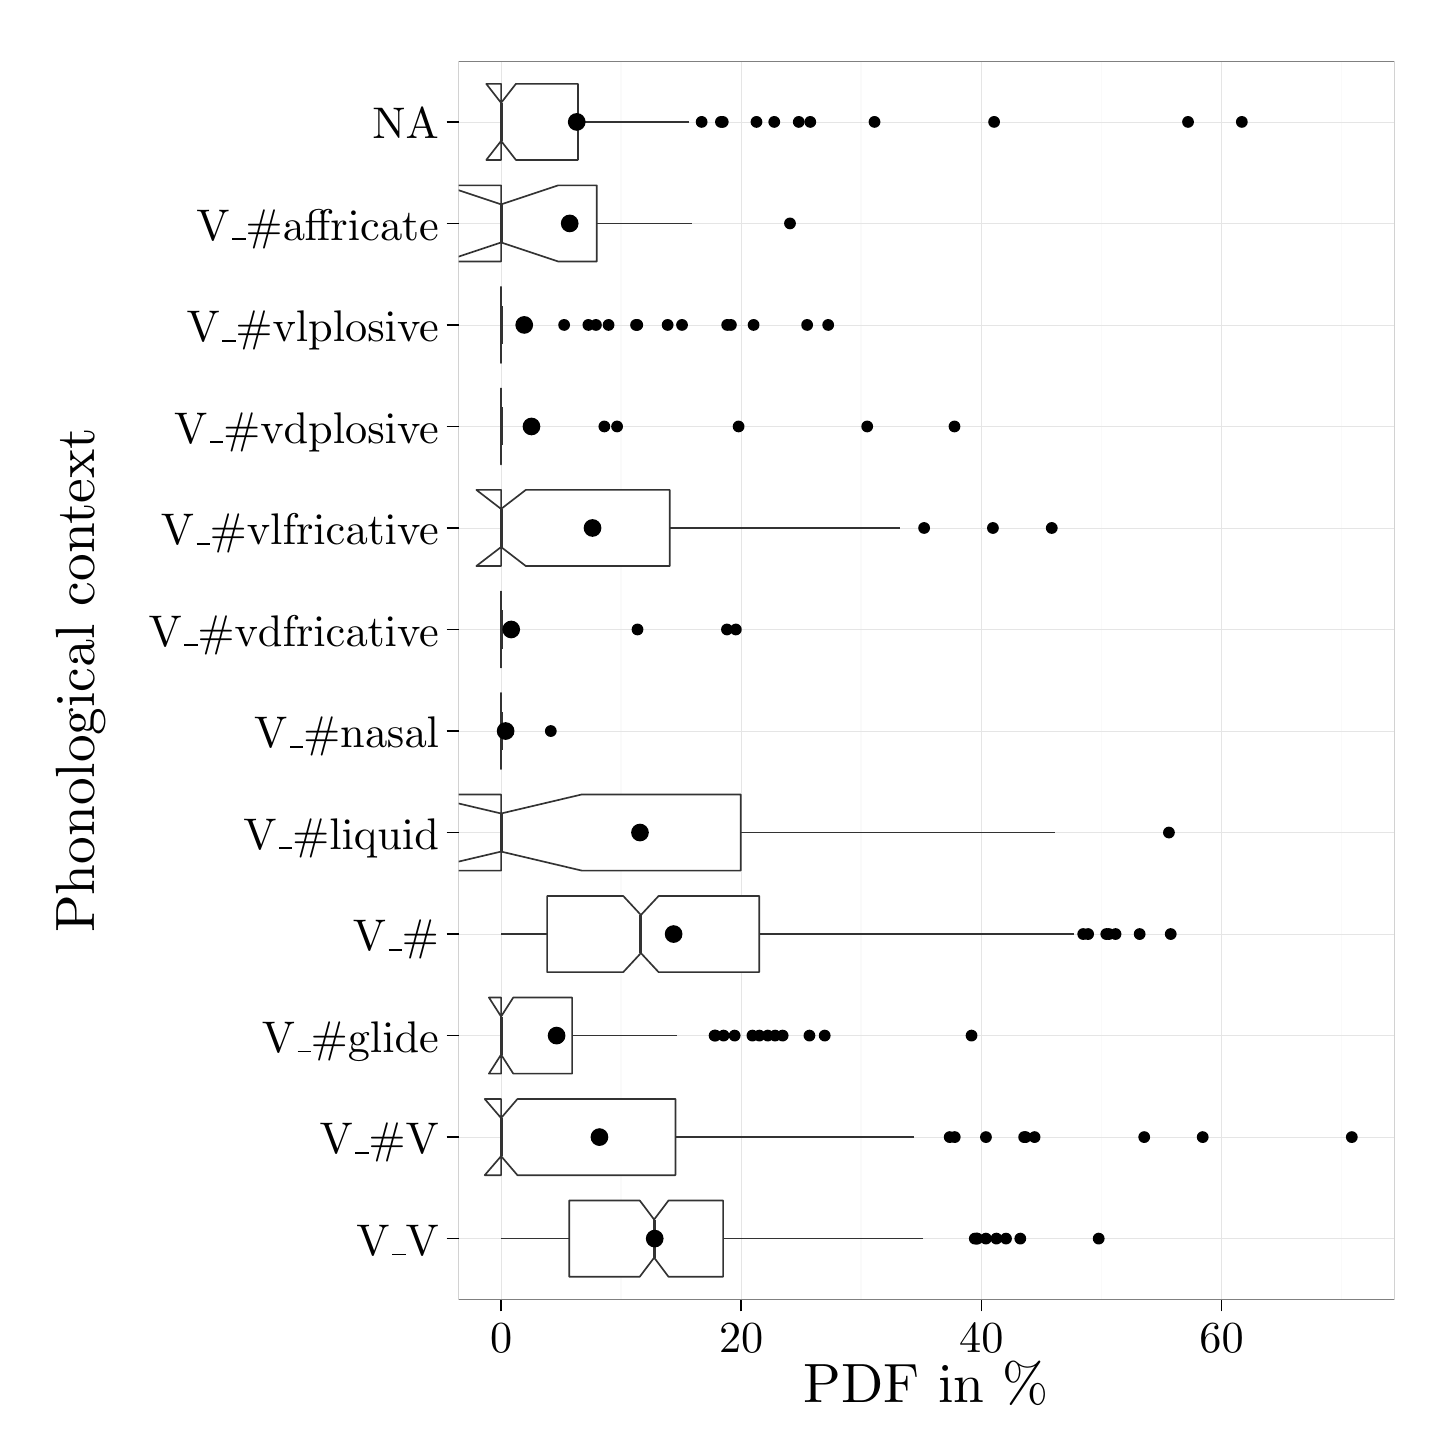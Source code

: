 % Created by tikzDevice version 0.8.1 on 2016-02-09 02:16:16
% !TEX encoding = UTF-8 Unicode
\begin{tikzpicture}[x=1pt,y=1pt]
\definecolor{fillColor}{RGB}{255,255,255}
\path[use as bounding box,fill=fillColor,fill opacity=0.00] (0,0) rectangle (505.89,505.89);
\begin{scope}
\path[clip] (  0.00,  0.00) rectangle (505.89,505.89);
\definecolor{drawColor}{RGB}{255,255,255}
\definecolor{fillColor}{RGB}{255,255,255}

\path[draw=drawColor,line width= 0.6pt,line join=round,line cap=round,fill=fillColor] (  0.00, -0.00) rectangle (505.89,505.89);
\end{scope}
\begin{scope}
\path[clip] (155.70, 46.31) rectangle (493.85,493.84);
\definecolor{fillColor}{RGB}{255,255,255}

\path[fill=fillColor] (155.70, 46.31) rectangle (493.85,493.84);
\definecolor{drawColor}{gray}{0.98}

\path[draw=drawColor,line width= 0.6pt,line join=round] (214.46, 46.31) --
	(214.46,493.84);

\path[draw=drawColor,line width= 0.6pt,line join=round] (301.23, 46.31) --
	(301.23,493.84);

\path[draw=drawColor,line width= 0.6pt,line join=round] (388.01, 46.31) --
	(388.01,493.84);

\path[draw=drawColor,line width= 0.6pt,line join=round] (474.79, 46.31) --
	(474.79,493.84);
\definecolor{drawColor}{gray}{0.90}

\path[draw=drawColor,line width= 0.2pt,line join=round] (155.70, 68.32) --
	(493.85, 68.32);

\path[draw=drawColor,line width= 0.2pt,line join=round] (155.70,105.00) --
	(493.85,105.00);

\path[draw=drawColor,line width= 0.2pt,line join=round] (155.70,141.68) --
	(493.85,141.68);

\path[draw=drawColor,line width= 0.2pt,line join=round] (155.70,178.37) --
	(493.85,178.37);

\path[draw=drawColor,line width= 0.2pt,line join=round] (155.70,215.05) --
	(493.85,215.05);

\path[draw=drawColor,line width= 0.2pt,line join=round] (155.70,251.73) --
	(493.85,251.73);

\path[draw=drawColor,line width= 0.2pt,line join=round] (155.70,288.42) --
	(493.85,288.42);

\path[draw=drawColor,line width= 0.2pt,line join=round] (155.70,325.10) --
	(493.85,325.10);

\path[draw=drawColor,line width= 0.2pt,line join=round] (155.70,361.78) --
	(493.85,361.78);

\path[draw=drawColor,line width= 0.2pt,line join=round] (155.70,398.47) --
	(493.85,398.47);

\path[draw=drawColor,line width= 0.2pt,line join=round] (155.70,435.15) --
	(493.85,435.15);

\path[draw=drawColor,line width= 0.2pt,line join=round] (155.70,471.83) --
	(493.85,471.83);

\path[draw=drawColor,line width= 0.2pt,line join=round] (171.07, 46.31) --
	(171.07,493.84);

\path[draw=drawColor,line width= 0.2pt,line join=round] (257.84, 46.31) --
	(257.84,493.84);

\path[draw=drawColor,line width= 0.2pt,line join=round] (344.62, 46.31) --
	(344.62,493.84);

\path[draw=drawColor,line width= 0.2pt,line join=round] (431.40, 46.31) --
	(431.40,493.84);
\definecolor{fillColor}{RGB}{0,0,0}

\path[fill=fillColor] (346.27, 68.32) circle (  2.13);

\path[fill=fillColor] (342.93, 68.32) circle (  2.13);

\path[fill=fillColor] (358.68, 68.32) circle (  2.13);

\path[fill=fillColor] (342.24, 68.32) circle (  2.13);

\path[fill=fillColor] (343.15, 68.32) circle (  2.13);

\path[fill=fillColor] (350.04, 68.32) circle (  2.13);

\path[fill=fillColor] (387.01, 68.32) circle (  2.13);

\path[fill=fillColor] (353.52, 68.32) circle (  2.13);
\definecolor{drawColor}{gray}{0.20}

\path[draw=drawColor,line width= 0.6pt,line join=round] (251.30, 68.32) -- (323.62, 68.32);

\path[draw=drawColor,line width= 0.6pt,line join=round] (195.67, 68.32) -- (171.07, 68.32);
\definecolor{fillColor}{RGB}{255,255,255}

\path[draw=drawColor,line width= 0.6pt,line join=round,line cap=round,fill=fillColor] (251.30, 54.56) --
	(231.55, 54.56) --
	(226.37, 61.44) --
	(221.19, 54.56) --
	(195.67, 54.56) --
	(195.67, 82.07) --
	(221.19, 82.07) --
	(226.37, 75.20) --
	(231.55, 82.07) --
	(251.30, 82.07) --
	(251.30, 54.56) --
	cycle;

\path[draw=drawColor,line width= 1.1pt,line join=round] (226.37, 61.44) -- (226.37, 75.20);
\definecolor{fillColor}{RGB}{0,0,0}

\path[fill=fillColor] (334.99,105.00) circle (  2.13);

\path[fill=fillColor] (403.46,105.00) circle (  2.13);

\path[fill=fillColor] (478.47,105.00) circle (  2.13);

\path[fill=fillColor] (360.59,105.00) circle (  2.13);

\path[fill=fillColor] (346.27,105.00) circle (  2.13);

\path[fill=fillColor] (424.59,105.00) circle (  2.13);

\path[fill=fillColor] (333.17,105.00) circle (  2.13);

\path[fill=fillColor] (360.07,105.00) circle (  2.13);

\path[fill=fillColor] (363.84,105.00) circle (  2.13);

\path[draw=drawColor,line width= 0.6pt,line join=round] (234.07,105.00) -- (320.24,105.00);

\path[draw=drawColor,line width= 0.6pt,line join=round] (171.07,105.00) -- (171.07,105.00);
\definecolor{fillColor}{RGB}{255,255,255}

\path[draw=drawColor,line width= 0.6pt,line join=round,line cap=round,fill=fillColor] (234.07, 91.24) --
	(176.97, 91.24) --
	(171.07, 98.12) --
	(165.16, 91.24) --
	(171.07, 91.24) --
	(171.07,118.76) --
	(165.16,118.76) --
	(171.07,111.88) --
	(176.97,118.76) --
	(234.07,118.76) --
	(234.07, 91.24) --
	cycle;

\path[draw=drawColor,line width= 1.1pt,line join=round] (171.07, 98.12) -- (171.07,111.88);
\definecolor{fillColor}{RGB}{0,0,0}

\path[fill=fillColor] (255.46,141.68) circle (  2.13);

\path[fill=fillColor] (251.47,141.68) circle (  2.13);

\path[fill=fillColor] (248.21,141.68) circle (  2.13);

\path[fill=fillColor] (248.52,141.68) circle (  2.13);

\path[fill=fillColor] (341.06,141.68) circle (  2.13);

\path[fill=fillColor] (272.81,141.68) circle (  2.13);

\path[fill=fillColor] (288.00,141.68) circle (  2.13);

\path[fill=fillColor] (282.49,141.68) circle (  2.13);

\path[fill=fillColor] (270.08,141.68) circle (  2.13);

\path[fill=fillColor] (267.43,141.68) circle (  2.13);

\path[fill=fillColor] (264.40,141.68) circle (  2.13);

\path[fill=fillColor] (261.88,141.68) circle (  2.13);

\path[draw=drawColor,line width= 0.6pt,line join=round] (196.75,141.68) -- (234.46,141.68);

\path[draw=drawColor,line width= 0.6pt,line join=round] (171.07,141.68) -- (171.07,141.68);
\definecolor{fillColor}{RGB}{255,255,255}

\path[draw=drawColor,line width= 0.6pt,line join=round,line cap=round,fill=fillColor] (196.75,127.93) --
	(175.47,127.93) --
	(171.07,134.81) --
	(166.67,127.93) --
	(171.07,127.93) --
	(171.07,155.44) --
	(166.67,155.44) --
	(171.07,148.56) --
	(175.47,155.44) --
	(196.75,155.44) --
	(196.75,127.93) --
	cycle;

\path[draw=drawColor,line width= 1.1pt,line join=round] (171.07,134.81) -- (171.07,148.56);
\definecolor{fillColor}{RGB}{0,0,0}

\path[fill=fillColor] (389.75,178.37) circle (  2.13);

\path[fill=fillColor] (413.04,178.37) circle (  2.13);

\path[fill=fillColor] (383.19,178.37) circle (  2.13);

\path[fill=fillColor] (381.41,178.37) circle (  2.13);

\path[fill=fillColor] (390.70,178.37) circle (  2.13);

\path[fill=fillColor] (401.81,178.37) circle (  2.13);

\path[fill=fillColor] (393.09,178.37) circle (  2.13);

\path[draw=drawColor,line width= 0.6pt,line join=round] (264.36,178.37) -- (377.94,178.37);

\path[draw=drawColor,line width= 0.6pt,line join=round] (187.71,178.37) -- (171.07,178.37);
\definecolor{fillColor}{RGB}{255,255,255}

\path[draw=drawColor,line width= 0.6pt,line join=round,line cap=round,fill=fillColor] (264.36,164.61) --
	(227.98,164.61) --
	(221.59,171.49) --
	(215.21,164.61) --
	(187.71,164.61) --
	(187.71,192.12) --
	(215.21,192.12) --
	(221.59,185.25) --
	(227.98,192.12) --
	(264.36,192.12) --
	(264.36,164.61) --
	cycle;

\path[draw=drawColor,line width= 1.1pt,line join=round] (221.59,171.49) -- (221.59,185.25);
\definecolor{fillColor}{RGB}{0,0,0}

\path[fill=fillColor] (412.39,215.05) circle (  2.13);

\path[draw=drawColor,line width= 0.6pt,line join=round] (257.68,215.05) -- (371.04,215.05);

\path[draw=drawColor,line width= 0.6pt,line join=round] (171.07,215.05) -- (171.07,215.05);
\definecolor{fillColor}{RGB}{255,255,255}

\path[draw=drawColor,line width= 0.6pt,line join=round,line cap=round,fill=fillColor] (257.68,201.29) --
	(200.24,201.29) --
	(171.07,208.17) --
	(141.89,201.29) --
	(171.07,201.29) --
	(171.07,228.81) --
	(141.89,228.81) --
	(171.07,221.93) --
	(200.24,228.81) --
	(257.68,228.81) --
	(257.68,201.29) --
	cycle;

\path[draw=drawColor,line width= 1.1pt,line join=round] (171.07,208.17) -- (171.07,221.93);
\definecolor{fillColor}{RGB}{0,0,0}

\path[fill=fillColor] (189.03,251.73) circle (  2.13);

\path[draw=drawColor,line width= 0.6pt,line join=round] (171.07,251.73) -- (171.07,251.73);

\path[draw=drawColor,line width= 0.6pt,line join=round] (171.07,251.73) -- (171.07,251.73);
\definecolor{fillColor}{RGB}{255,255,255}

\path[draw=drawColor,line width= 0.6pt,line join=round,line cap=round,fill=fillColor] (171.07,237.98) --
	(171.07,237.98) --
	(171.07,244.86) --
	(171.07,237.98) --
	(171.07,237.98) --
	(171.07,265.49) --
	(171.07,265.49) --
	(171.07,258.61) --
	(171.07,265.49) --
	(171.07,265.49) --
	(171.07,237.98) --
	cycle;

\path[draw=drawColor,line width= 1.1pt,line join=round] (171.07,244.86) -- (171.07,258.61);
\definecolor{fillColor}{RGB}{0,0,0}

\path[fill=fillColor] (220.36,288.42) circle (  2.13);

\path[fill=fillColor] (252.68,288.42) circle (  2.13);

\path[fill=fillColor] (255.89,288.42) circle (  2.13);

\path[draw=drawColor,line width= 0.6pt,line join=round] (171.07,288.42) -- (171.07,288.42);

\path[draw=drawColor,line width= 0.6pt,line join=round] (171.07,288.42) -- (171.07,288.42);
\definecolor{fillColor}{RGB}{255,255,255}

\path[draw=drawColor,line width= 0.6pt,line join=round,line cap=round,fill=fillColor] (171.07,274.66) --
	(171.07,274.66) --
	(171.07,281.54) --
	(171.07,274.66) --
	(171.07,274.66) --
	(171.07,302.17) --
	(171.07,302.17) --
	(171.07,295.30) --
	(171.07,302.17) --
	(171.07,302.17) --
	(171.07,274.66) --
	cycle;

\path[draw=drawColor,line width= 1.1pt,line join=round] (171.07,281.54) -- (171.07,295.30);
\definecolor{fillColor}{RGB}{0,0,0}

\path[fill=fillColor] (348.79,325.10) circle (  2.13);

\path[fill=fillColor] (370.05,325.10) circle (  2.13);

\path[fill=fillColor] (323.93,325.10) circle (  2.13);

\path[draw=drawColor,line width= 0.6pt,line join=round] (231.99,325.10) -- (315.03,325.10);

\path[draw=drawColor,line width= 0.6pt,line join=round] (171.07,325.10) -- (171.07,325.10);
\definecolor{fillColor}{RGB}{255,255,255}

\path[draw=drawColor,line width= 0.6pt,line join=round,line cap=round,fill=fillColor] (231.99,311.35) --
	(180.00,311.35) --
	(171.07,318.22) --
	(162.13,311.35) --
	(171.07,311.35) --
	(171.07,338.86) --
	(162.13,338.86) --
	(171.07,331.98) --
	(180.00,338.86) --
	(231.99,338.86) --
	(231.99,311.35) --
	cycle;

\path[draw=drawColor,line width= 1.1pt,line join=round] (171.07,318.22) -- (171.07,331.98);
\definecolor{fillColor}{RGB}{0,0,0}

\path[fill=fillColor] (212.98,361.78) circle (  2.13);

\path[fill=fillColor] (256.89,361.78) circle (  2.13);

\path[fill=fillColor] (208.38,361.78) circle (  2.13);

\path[fill=fillColor] (334.90,361.78) circle (  2.13);

\path[fill=fillColor] (303.36,361.78) circle (  2.13);

\path[draw=drawColor,line width= 0.6pt,line join=round] (171.07,361.78) -- (171.07,361.78);

\path[draw=drawColor,line width= 0.6pt,line join=round] (171.07,361.78) -- (171.07,361.78);
\definecolor{fillColor}{RGB}{255,255,255}

\path[draw=drawColor,line width= 0.6pt,line join=round,line cap=round,fill=fillColor] (171.07,348.03) --
	(171.07,348.03) --
	(171.07,354.91) --
	(171.07,348.03) --
	(171.07,348.03) --
	(171.07,375.54) --
	(171.07,375.54) --
	(171.07,368.66) --
	(171.07,375.54) --
	(171.07,375.54) --
	(171.07,348.03) --
	cycle;

\path[draw=drawColor,line width= 1.1pt,line join=round] (171.07,354.91) -- (171.07,368.66);
\definecolor{fillColor}{RGB}{0,0,0}

\path[fill=fillColor] (254.11,398.47) circle (  2.13);

\path[fill=fillColor] (262.31,398.47) circle (  2.13);

\path[fill=fillColor] (205.34,398.47) circle (  2.13);

\path[fill=fillColor] (231.25,398.47) circle (  2.13);

\path[fill=fillColor] (202.61,398.47) circle (  2.13);

\path[fill=fillColor] (193.85,398.47) circle (  2.13);

\path[fill=fillColor] (252.77,398.47) circle (  2.13);

\path[fill=fillColor] (281.66,398.47) circle (  2.13);

\path[fill=fillColor] (219.84,398.47) circle (  2.13);

\path[fill=fillColor] (289.26,398.47) circle (  2.13);

\path[fill=fillColor] (209.90,398.47) circle (  2.13);

\path[fill=fillColor] (236.45,398.47) circle (  2.13);

\path[fill=fillColor] (220.27,398.47) circle (  2.13);

\path[draw=drawColor,line width= 0.6pt,line join=round] (171.07,398.47) -- (171.07,398.47);

\path[draw=drawColor,line width= 0.6pt,line join=round] (171.07,398.47) -- (171.07,398.47);
\definecolor{fillColor}{RGB}{255,255,255}

\path[draw=drawColor,line width= 0.6pt,line join=round,line cap=round,fill=fillColor] (171.07,384.71) --
	(171.07,384.71) --
	(171.07,391.59) --
	(171.07,384.71) --
	(171.07,384.71) --
	(171.07,412.22) --
	(171.07,412.22) --
	(171.07,405.35) --
	(171.07,412.22) --
	(171.07,412.22) --
	(171.07,384.71) --
	cycle;

\path[draw=drawColor,line width= 1.1pt,line join=round] (171.07,391.59) -- (171.07,405.35);
\definecolor{fillColor}{RGB}{0,0,0}

\path[fill=fillColor] (275.46,435.15) circle (  2.13);

\path[draw=drawColor,line width= 0.6pt,line join=round] (205.65,435.15) -- (240.23,435.15);

\path[draw=drawColor,line width= 0.6pt,line join=round] (171.07,435.15) -- (171.07,435.15);
\definecolor{fillColor}{RGB}{255,255,255}

\path[draw=drawColor,line width= 0.6pt,line join=round,line cap=round,fill=fillColor] (205.65,421.40) --
	(191.72,421.40) --
	(171.07,428.27) --
	(150.42,421.40) --
	(171.07,421.40) --
	(171.07,448.91) --
	(150.42,448.91) --
	(171.07,442.03) --
	(191.72,448.91) --
	(205.65,448.91) --
	(205.65,421.40) --
	cycle;

\path[draw=drawColor,line width= 1.1pt,line join=round] (171.07,428.27) -- (171.07,442.03);
\definecolor{fillColor}{RGB}{0,0,0}

\path[fill=fillColor] (278.63,471.83) circle (  2.13);

\path[fill=fillColor] (306.01,471.83) circle (  2.13);

\path[fill=fillColor] (243.53,471.83) circle (  2.13);

\path[fill=fillColor] (250.51,471.83) circle (  2.13);

\path[fill=fillColor] (419.29,471.83) circle (  2.13);

\path[fill=fillColor] (251.16,471.83) circle (  2.13);

\path[fill=fillColor] (349.22,471.83) circle (  2.13);

\path[fill=fillColor] (438.73,471.83) circle (  2.13);

\path[fill=fillColor] (263.35,471.83) circle (  2.13);

\path[fill=fillColor] (282.79,471.83) circle (  2.13);

\path[fill=fillColor] (269.78,471.83) circle (  2.13);

\path[draw=drawColor,line width= 0.6pt,line join=round] (198.84,471.83) -- (238.84,471.83);

\path[draw=drawColor,line width= 0.6pt,line join=round] (171.07,471.83) -- (171.07,471.83);
\definecolor{fillColor}{RGB}{255,255,255}

\path[draw=drawColor,line width= 0.6pt,line join=round,line cap=round,fill=fillColor] (198.84,458.08) --
	(176.43,458.08) --
	(171.07,464.96) --
	(165.71,458.08) --
	(171.07,458.08) --
	(171.07,485.59) --
	(165.71,485.59) --
	(171.07,478.71) --
	(176.43,485.59) --
	(198.84,485.59) --
	(198.84,458.08) --
	cycle;

\path[draw=drawColor,line width= 1.1pt,line join=round] (171.07,464.96) -- (171.07,478.71);
\definecolor{fillColor}{RGB}{0,0,0}

\path[fill=fillColor] (226.58, 68.32) circle (  3.20);

\path[fill=fillColor] (179.43,398.47) circle (  3.20);

\path[fill=fillColor] (195.86,435.15) circle (  3.20);

\path[fill=fillColor] (198.40,471.83) circle (  3.20);

\path[fill=fillColor] (206.61,105.00) circle (  3.20);

\path[fill=fillColor] (191.12,141.68) circle (  3.20);

\path[fill=fillColor] (233.41,178.37) circle (  3.20);

\path[fill=fillColor] (221.25,215.05) circle (  3.20);

\path[fill=fillColor] (172.70,251.73) circle (  3.20);

\path[fill=fillColor] (174.72,288.42) circle (  3.20);

\path[fill=fillColor] (204.11,325.10) circle (  3.20);

\path[fill=fillColor] (182.05,361.78) circle (  3.20);
\definecolor{drawColor}{gray}{0.50}

\path[draw=drawColor,line width= 0.6pt,line join=round,line cap=round] (155.70, 46.31) rectangle (493.85,493.84);
\end{scope}
\begin{scope}
\path[clip] (  0.00,  0.00) rectangle (505.89,505.89);
\definecolor{drawColor}{RGB}{0,0,0}

\node[text=drawColor,anchor=base east,inner sep=0pt, outer sep=0pt, scale=  1.60] at (148.58, 62.28) {V{\_{}}V};

\node[text=drawColor,anchor=base east,inner sep=0pt, outer sep=0pt, scale=  1.60] at (148.58, 98.97) {V{\_{}}{\#}V};

\node[text=drawColor,anchor=base east,inner sep=0pt, outer sep=0pt, scale=  1.60] at (148.58,135.65) {V{\_{}}{\#}glide};

\node[text=drawColor,anchor=base east,inner sep=0pt, outer sep=0pt, scale=  1.60] at (148.58,172.33) {V{\_{}}{\#}};

\node[text=drawColor,anchor=base east,inner sep=0pt, outer sep=0pt, scale=  1.60] at (148.58,209.02) {V{\_{}}{\#}liquid};

\node[text=drawColor,anchor=base east,inner sep=0pt, outer sep=0pt, scale=  1.60] at (148.58,245.70) {V{\_{}}{\#}nasal};

\node[text=drawColor,anchor=base east,inner sep=0pt, outer sep=0pt, scale=  1.60] at (148.58,282.38) {V{\_{}}{\#}vdfricative};

\node[text=drawColor,anchor=base east,inner sep=0pt, outer sep=0pt, scale=  1.60] at (148.58,319.07) {V{\_{}}{\#}vlfricative};

\node[text=drawColor,anchor=base east,inner sep=0pt, outer sep=0pt, scale=  1.60] at (148.58,355.75) {V{\_{}}{\#}vdplosive};

\node[text=drawColor,anchor=base east,inner sep=0pt, outer sep=0pt, scale=  1.60] at (148.58,392.43) {V{\_{}}{\#}vlplosive};

\node[text=drawColor,anchor=base east,inner sep=0pt, outer sep=0pt, scale=  1.60] at (148.58,429.12) {V{\_{}}{\#}affricate};

\node[text=drawColor,anchor=base east,inner sep=0pt, outer sep=0pt, scale=  1.60] at (148.58,465.80) {NA};
\end{scope}
\begin{scope}
\path[clip] (  0.00,  0.00) rectangle (505.89,505.89);
\definecolor{drawColor}{RGB}{0,0,0}

\path[draw=drawColor,line width= 0.6pt,line join=round] (151.43, 68.32) --
	(155.70, 68.32);

\path[draw=drawColor,line width= 0.6pt,line join=round] (151.43,105.00) --
	(155.70,105.00);

\path[draw=drawColor,line width= 0.6pt,line join=round] (151.43,141.68) --
	(155.70,141.68);

\path[draw=drawColor,line width= 0.6pt,line join=round] (151.43,178.37) --
	(155.70,178.37);

\path[draw=drawColor,line width= 0.6pt,line join=round] (151.43,215.05) --
	(155.70,215.05);

\path[draw=drawColor,line width= 0.6pt,line join=round] (151.43,251.73) --
	(155.70,251.73);

\path[draw=drawColor,line width= 0.6pt,line join=round] (151.43,288.42) --
	(155.70,288.42);

\path[draw=drawColor,line width= 0.6pt,line join=round] (151.43,325.10) --
	(155.70,325.10);

\path[draw=drawColor,line width= 0.6pt,line join=round] (151.43,361.78) --
	(155.70,361.78);

\path[draw=drawColor,line width= 0.6pt,line join=round] (151.43,398.47) --
	(155.70,398.47);

\path[draw=drawColor,line width= 0.6pt,line join=round] (151.43,435.15) --
	(155.70,435.15);

\path[draw=drawColor,line width= 0.6pt,line join=round] (151.43,471.83) --
	(155.70,471.83);
\end{scope}
\begin{scope}
\path[clip] (  0.00,  0.00) rectangle (505.89,505.89);
\definecolor{drawColor}{RGB}{0,0,0}

\path[draw=drawColor,line width= 0.6pt,line join=round] (171.07, 42.04) --
	(171.07, 46.31);

\path[draw=drawColor,line width= 0.6pt,line join=round] (257.84, 42.04) --
	(257.84, 46.31);

\path[draw=drawColor,line width= 0.6pt,line join=round] (344.62, 42.04) --
	(344.62, 46.31);

\path[draw=drawColor,line width= 0.6pt,line join=round] (431.40, 42.04) --
	(431.40, 46.31);
\end{scope}
\begin{scope}
\path[clip] (  0.00,  0.00) rectangle (505.89,505.89);
\definecolor{drawColor}{RGB}{0,0,0}

\node[text=drawColor,anchor=base,inner sep=0pt, outer sep=0pt, scale=  1.60] at (171.07, 27.13) {0};

\node[text=drawColor,anchor=base,inner sep=0pt, outer sep=0pt, scale=  1.60] at (257.84, 27.13) {20};

\node[text=drawColor,anchor=base,inner sep=0pt, outer sep=0pt, scale=  1.60] at (344.62, 27.13) {40};

\node[text=drawColor,anchor=base,inner sep=0pt, outer sep=0pt, scale=  1.60] at (431.40, 27.13) {60};
\end{scope}
\begin{scope}
\path[clip] (  0.00,  0.00) rectangle (505.89,505.89);
\definecolor{drawColor}{RGB}{0,0,0}

\node[text=drawColor,anchor=base,inner sep=0pt, outer sep=0pt, scale=  2.00] at (324.77,  9.03) {PDF in {\%}};
\end{scope}
\begin{scope}
\path[clip] (  0.00,  0.00) rectangle (505.89,505.89);
\definecolor{drawColor}{RGB}{0,0,0}

\node[text=drawColor,rotate= 90.00,anchor=base,inner sep=0pt, outer sep=0pt, scale=  2.00] at ( 24.12,270.08) {Phonological context};
\end{scope}
\end{tikzpicture}
